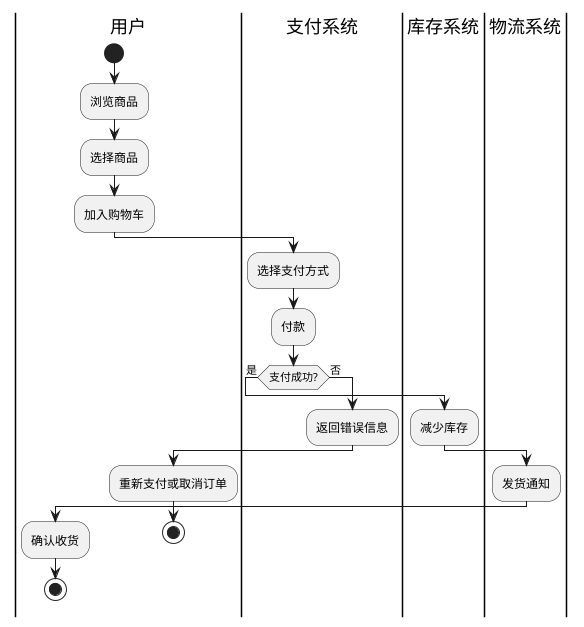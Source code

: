 @startuml

|用户|
start
:浏览商品;
:选择商品;
:加入购物车;
|支付系统|
:选择支付方式;
:付款;
if (支付成功?) then (是)
    |库存系统|
    :减少库存;
    |物流系统|
    :发货通知;
    |用户|
    :确认收货;
    stop
else (否)
    |支付系统|
    :返回错误信息;
    |用户|
    :重新支付或取消订单;
    stop
endif

@enduml
